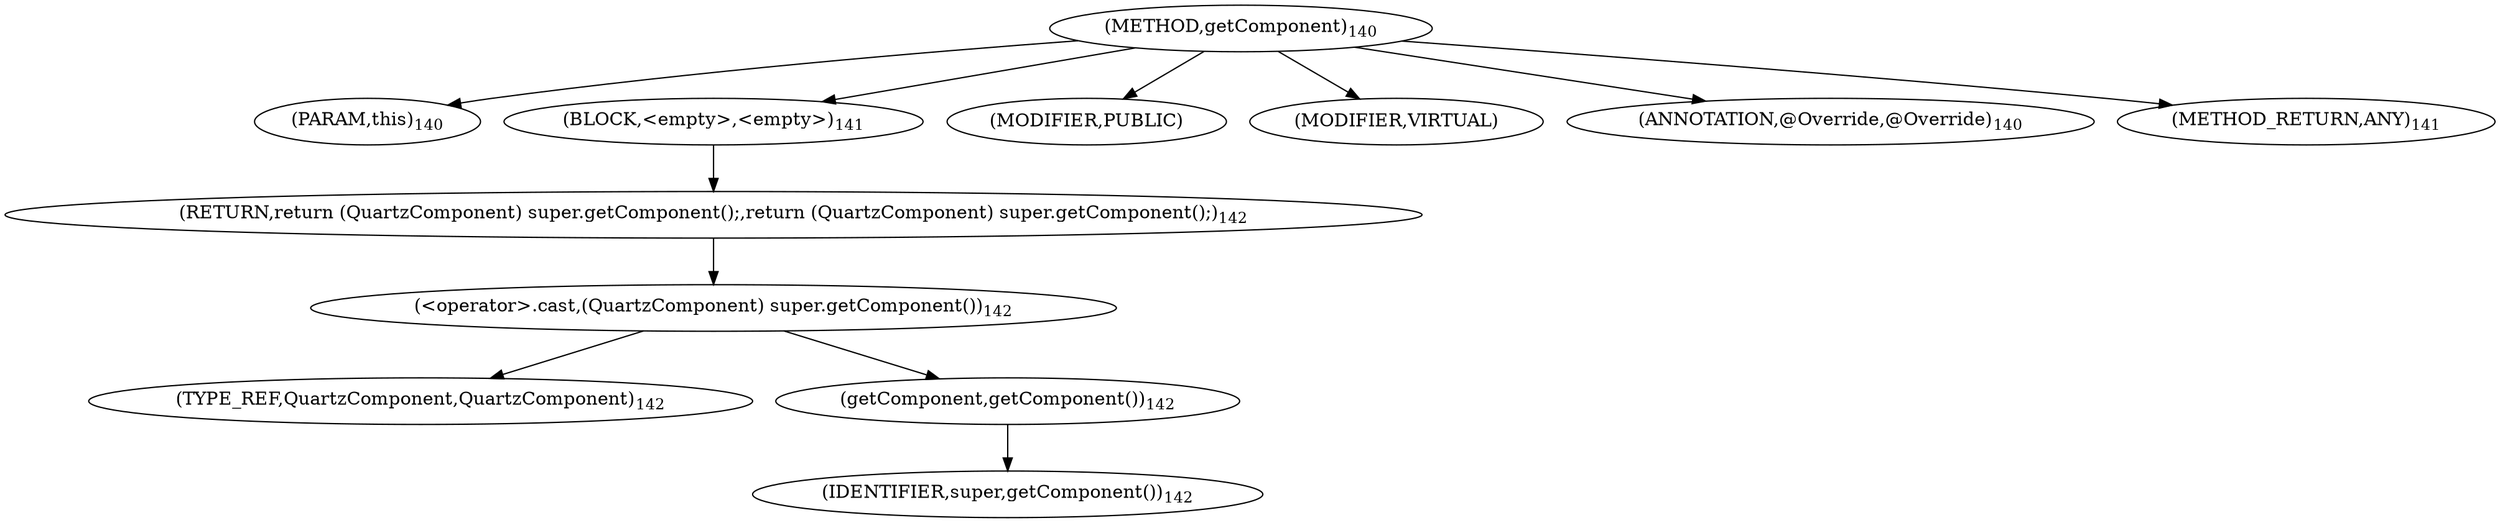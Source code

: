 digraph "getComponent" {  
"345" [label = <(METHOD,getComponent)<SUB>140</SUB>> ]
"346" [label = <(PARAM,this)<SUB>140</SUB>> ]
"347" [label = <(BLOCK,&lt;empty&gt;,&lt;empty&gt;)<SUB>141</SUB>> ]
"348" [label = <(RETURN,return (QuartzComponent) super.getComponent();,return (QuartzComponent) super.getComponent();)<SUB>142</SUB>> ]
"349" [label = <(&lt;operator&gt;.cast,(QuartzComponent) super.getComponent())<SUB>142</SUB>> ]
"350" [label = <(TYPE_REF,QuartzComponent,QuartzComponent)<SUB>142</SUB>> ]
"351" [label = <(getComponent,getComponent())<SUB>142</SUB>> ]
"352" [label = <(IDENTIFIER,super,getComponent())<SUB>142</SUB>> ]
"353" [label = <(MODIFIER,PUBLIC)> ]
"354" [label = <(MODIFIER,VIRTUAL)> ]
"355" [label = <(ANNOTATION,@Override,@Override)<SUB>140</SUB>> ]
"356" [label = <(METHOD_RETURN,ANY)<SUB>141</SUB>> ]
  "345" -> "346" 
  "345" -> "347" 
  "345" -> "353" 
  "345" -> "354" 
  "345" -> "355" 
  "345" -> "356" 
  "347" -> "348" 
  "348" -> "349" 
  "349" -> "350" 
  "349" -> "351" 
  "351" -> "352" 
}
